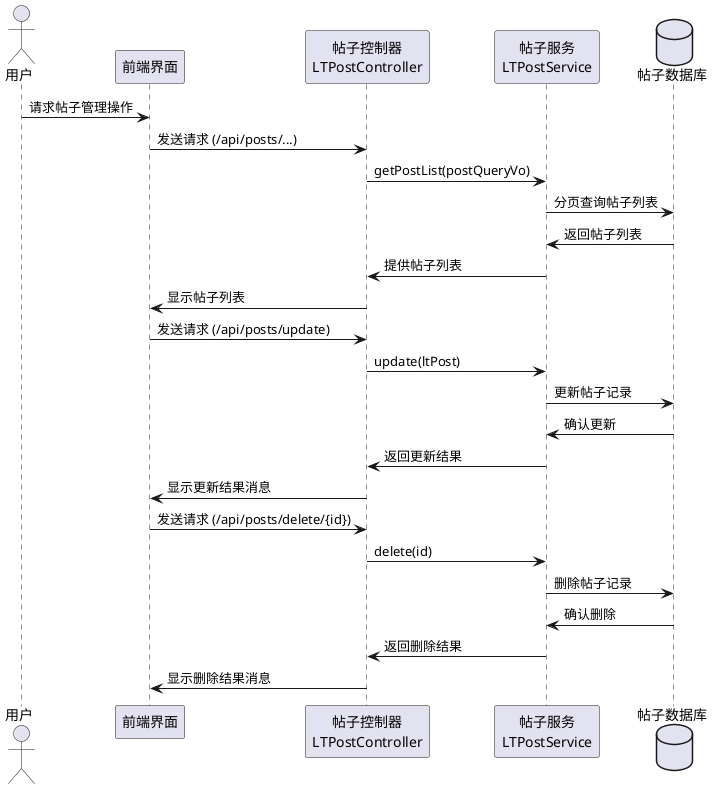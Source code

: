 @startuml
actor 用户 as User
participant "前端界面" as Frontend
participant "帖子控制器\nLTPostController" as Controller
participant "帖子服务\nLTPostService" as Service
database "帖子数据库" as Database

User -> Frontend : 请求帖子管理操作
Frontend -> Controller : 发送请求 (/api/posts/...)

' 查询帖子列表
Controller -> Service : getPostList(postQueryVo)
Service -> Database : 分页查询帖子列表
Database -> Service : 返回帖子列表
Service -> Controller : 提供帖子列表
Controller -> Frontend : 显示帖子列表

' 更新帖子信息
Frontend -> Controller : 发送请求 (/api/posts/update)
Controller -> Service : update(ltPost)
Service -> Database : 更新帖子记录
Database -> Service : 确认更新
Service -> Controller : 返回更新结果
Controller -> Frontend : 显示更新结果消息

' 删除帖子
Frontend -> Controller : 发送请求 (/api/posts/delete/{id})
Controller -> Service : delete(id)
Service -> Database : 删除帖子记录
Database -> Service : 确认删除
Service -> Controller : 返回删除结果
Controller -> Frontend : 显示删除结果消息

@enduml
